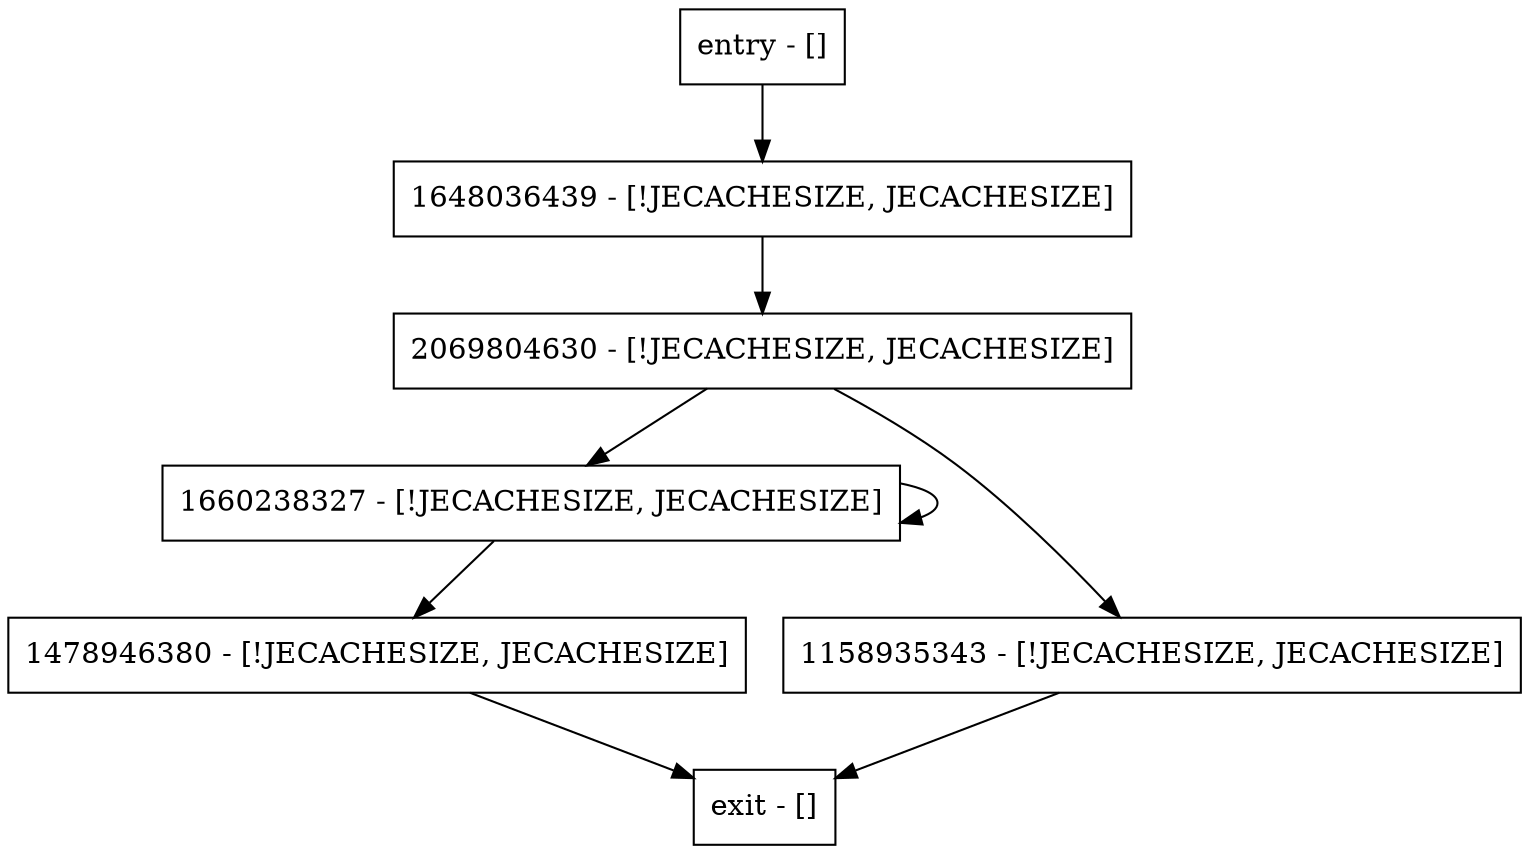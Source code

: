 digraph getTimeoutInfo {
node [shape=record];
entry [label="entry - []"];
exit [label="exit - []"];
2069804630 [label="2069804630 - [!JECACHESIZE, JECACHESIZE]"];
1660238327 [label="1660238327 - [!JECACHESIZE, JECACHESIZE]"];
1158935343 [label="1158935343 - [!JECACHESIZE, JECACHESIZE]"];
1648036439 [label="1648036439 - [!JECACHESIZE, JECACHESIZE]"];
1478946380 [label="1478946380 - [!JECACHESIZE, JECACHESIZE]"];
entry;
exit;
entry -> 1648036439;
2069804630 -> 1660238327;
2069804630 -> 1158935343;
1660238327 -> 1660238327;
1660238327 -> 1478946380;
1158935343 -> exit;
1648036439 -> 2069804630;
1478946380 -> exit;
}
